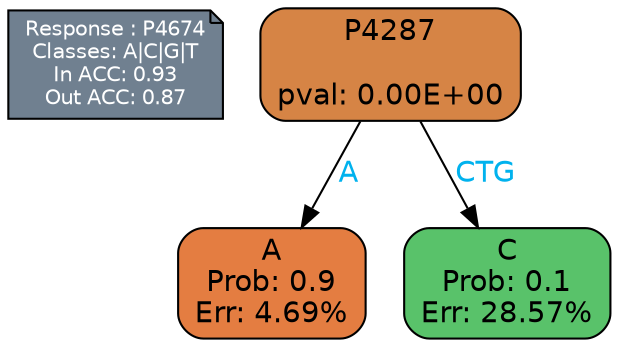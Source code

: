digraph Tree {
node [shape=box, style="filled, rounded", color="black", fontname=helvetica] ;
graph [ranksep=equally, splines=polylines, bgcolor=transparent, dpi=600] ;
edge [fontname=helvetica] ;
LEGEND [label="Response : P4674
Classes: A|C|G|T
In ACC: 0.93
Out ACC: 0.87
",shape=note,align=left,style=filled,fillcolor="slategray",fontcolor="white",fontsize=10];1 [label="P4287

pval: 0.00E+00", fillcolor="#d68445"] ;
2 [label="A
Prob: 0.9
Err: 4.69%", fillcolor="#e47d41"] ;
3 [label="C
Prob: 0.1
Err: 28.57%", fillcolor="#59c26a"] ;
1 -> 2 [label="A",fontcolor=deepskyblue2] ;
1 -> 3 [label="CTG",fontcolor=deepskyblue2] ;
{rank = same; 2;3;}{rank = same; LEGEND;1;}}